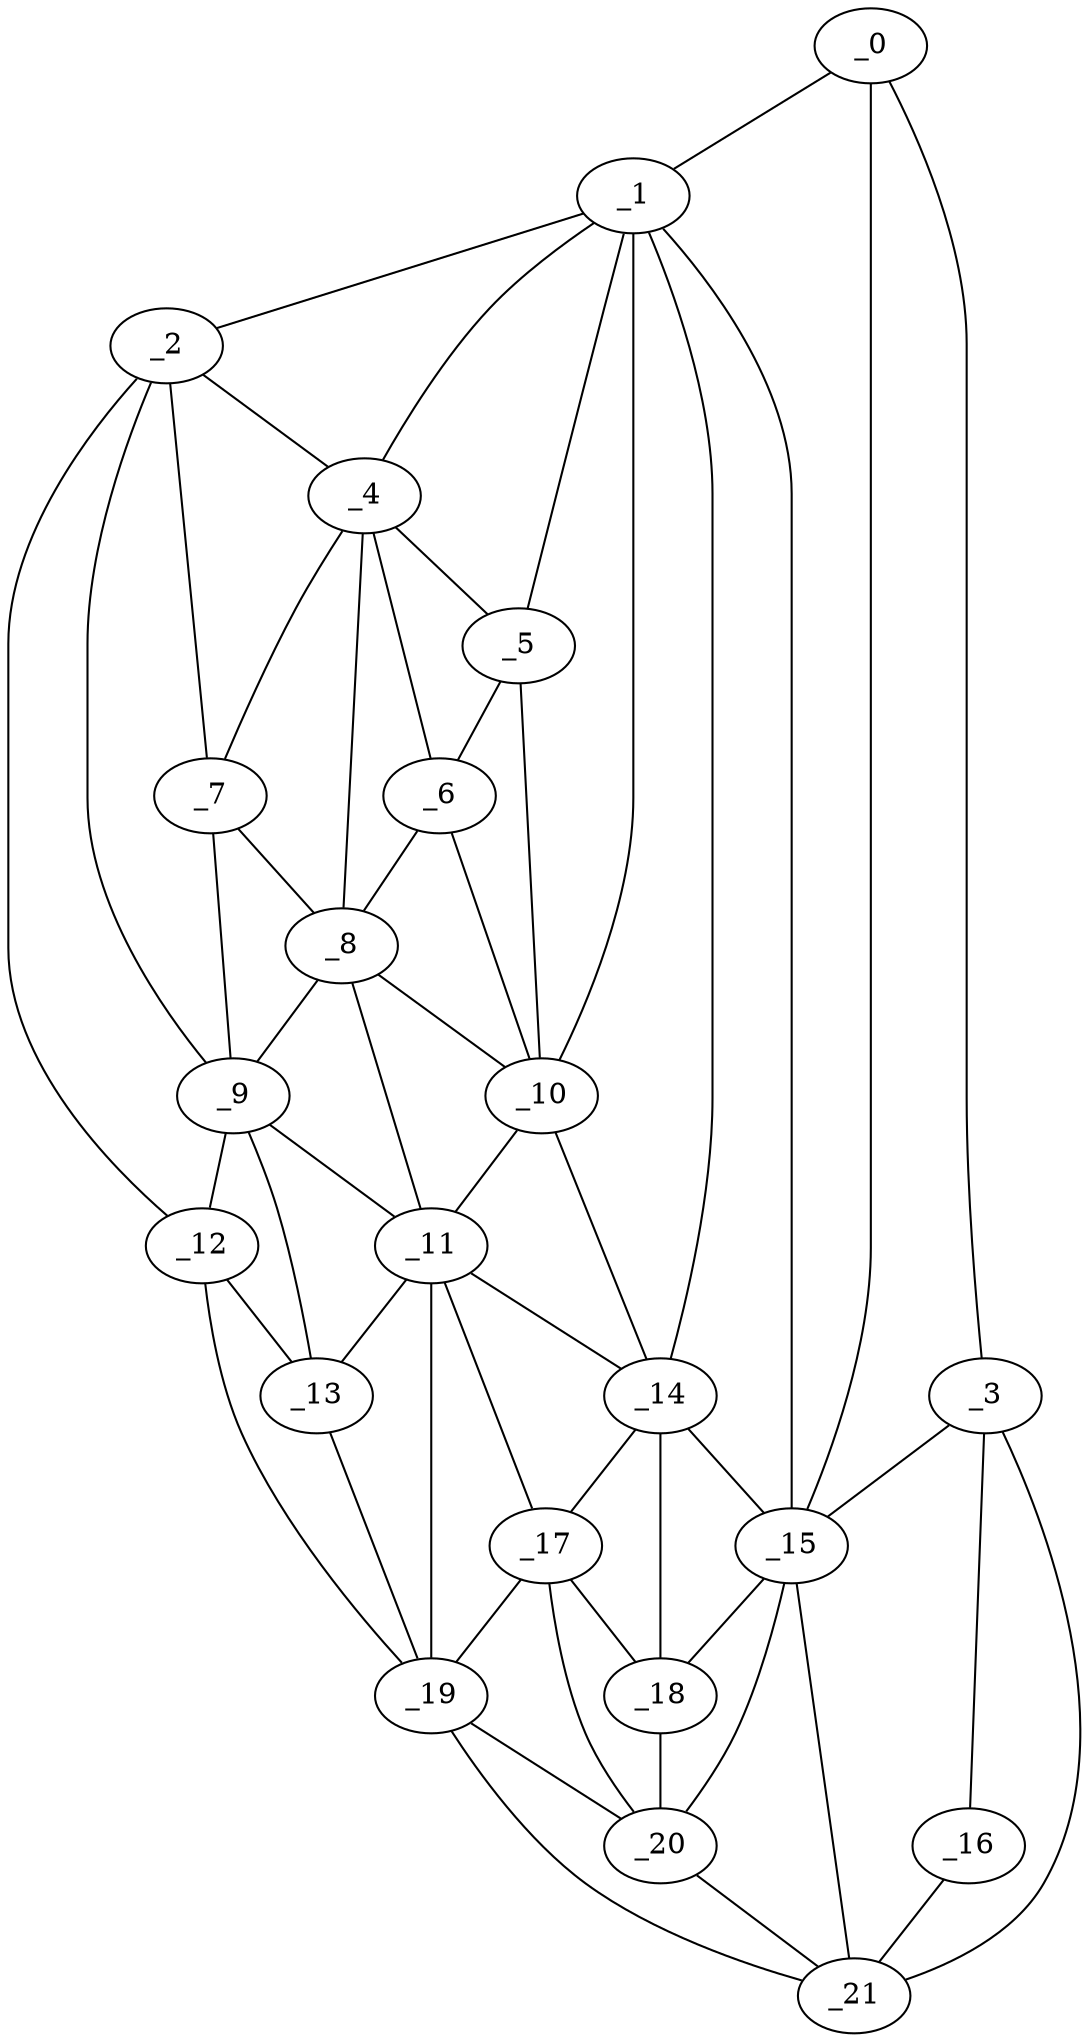 graph "obj5__125.gxl" {
	_0	 [x=37,
		y=47];
	_1	 [x=37,
		y=58];
	_0 -- _1	 [valence=1];
	_3	 [x=43,
		y=27];
	_0 -- _3	 [valence=1];
	_15	 [x=87,
		y=63];
	_0 -- _15	 [valence=2];
	_2	 [x=42,
		y=110];
	_1 -- _2	 [valence=1];
	_4	 [x=43,
		y=95];
	_1 -- _4	 [valence=2];
	_5	 [x=44,
		y=85];
	_1 -- _5	 [valence=2];
	_10	 [x=61,
		y=89];
	_1 -- _10	 [valence=2];
	_14	 [x=80,
		y=78];
	_1 -- _14	 [valence=2];
	_1 -- _15	 [valence=1];
	_2 -- _4	 [valence=2];
	_7	 [x=52,
		y=109];
	_2 -- _7	 [valence=2];
	_9	 [x=60,
		y=113];
	_2 -- _9	 [valence=2];
	_12	 [x=67,
		y=125];
	_2 -- _12	 [valence=1];
	_3 -- _15	 [valence=2];
	_16	 [x=89,
		y=27];
	_3 -- _16	 [valence=1];
	_21	 [x=94,
		y=48];
	_3 -- _21	 [valence=2];
	_4 -- _5	 [valence=2];
	_6	 [x=52,
		y=89];
	_4 -- _6	 [valence=2];
	_4 -- _7	 [valence=2];
	_8	 [x=59,
		y=100];
	_4 -- _8	 [valence=2];
	_5 -- _6	 [valence=1];
	_5 -- _10	 [valence=1];
	_6 -- _8	 [valence=1];
	_6 -- _10	 [valence=2];
	_7 -- _8	 [valence=1];
	_7 -- _9	 [valence=1];
	_8 -- _9	 [valence=2];
	_8 -- _10	 [valence=1];
	_11	 [x=66,
		y=99];
	_8 -- _11	 [valence=1];
	_9 -- _11	 [valence=2];
	_9 -- _12	 [valence=1];
	_13	 [x=68,
		y=114];
	_9 -- _13	 [valence=2];
	_10 -- _11	 [valence=1];
	_10 -- _14	 [valence=1];
	_11 -- _13	 [valence=2];
	_11 -- _14	 [valence=2];
	_17	 [x=91,
		y=88];
	_11 -- _17	 [valence=1];
	_19	 [x=92,
		y=112];
	_11 -- _19	 [valence=2];
	_12 -- _13	 [valence=2];
	_12 -- _19	 [valence=1];
	_13 -- _19	 [valence=2];
	_14 -- _15	 [valence=1];
	_14 -- _17	 [valence=2];
	_18	 [x=92,
		y=67];
	_14 -- _18	 [valence=2];
	_15 -- _18	 [valence=2];
	_20	 [x=93,
		y=60];
	_15 -- _20	 [valence=2];
	_15 -- _21	 [valence=1];
	_16 -- _21	 [valence=1];
	_17 -- _18	 [valence=1];
	_17 -- _19	 [valence=1];
	_17 -- _20	 [valence=2];
	_18 -- _20	 [valence=1];
	_19 -- _20	 [valence=2];
	_19 -- _21	 [valence=1];
	_20 -- _21	 [valence=2];
}
